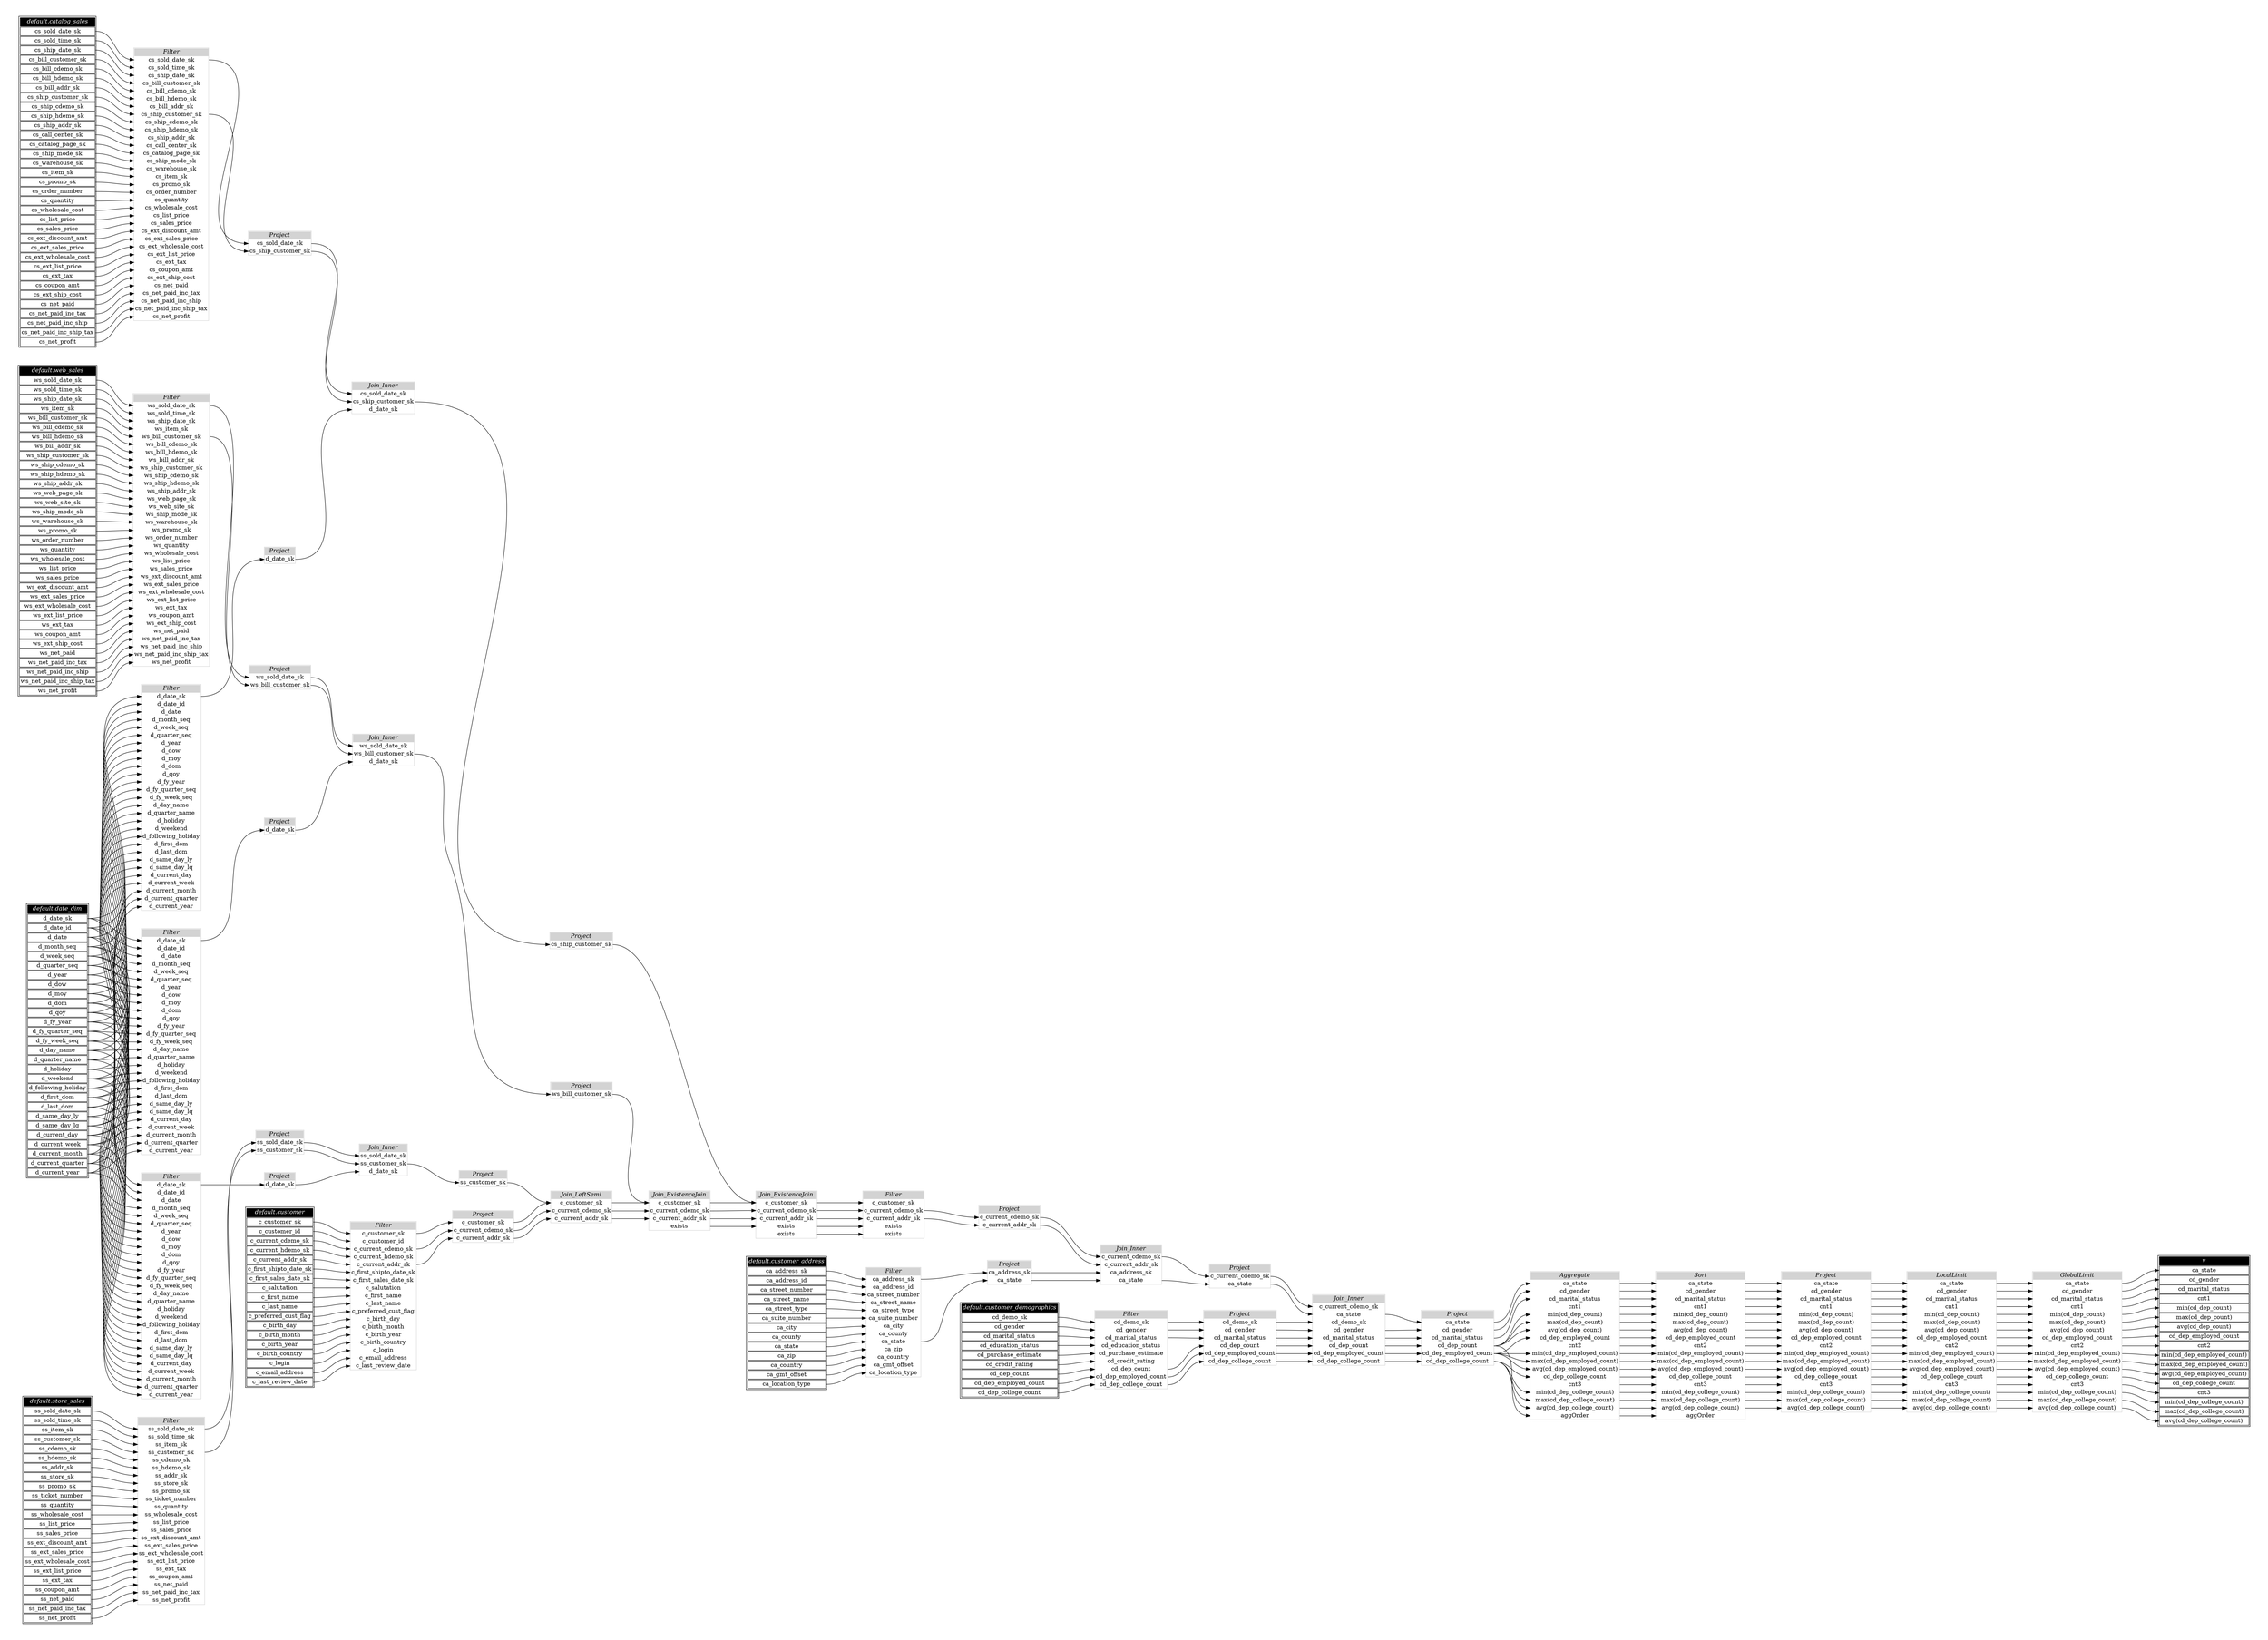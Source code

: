// Automatically generated by TPCDSFlowTestSuite


digraph {
  graph [pad="0.5" nodesep="0.5" ranksep="1" fontname="Helvetica" rankdir=LR];
  node [shape=plaintext]

  
"Aggregate_87cc700" [label=<
<table color="lightgray" border="1" cellborder="0" cellspacing="0">
  <tr><td bgcolor="lightgray" port="nodeName"><i>Aggregate</i></td></tr>
  <tr><td port="0">ca_state</td></tr>
<tr><td port="1">cd_gender</td></tr>
<tr><td port="2">cd_marital_status</td></tr>
<tr><td port="3">cnt1</td></tr>
<tr><td port="4">min(cd_dep_count)</td></tr>
<tr><td port="5">max(cd_dep_count)</td></tr>
<tr><td port="6">avg(cd_dep_count)</td></tr>
<tr><td port="7">cd_dep_employed_count</td></tr>
<tr><td port="8">cnt2</td></tr>
<tr><td port="9">min(cd_dep_employed_count)</td></tr>
<tr><td port="10">max(cd_dep_employed_count)</td></tr>
<tr><td port="11">avg(cd_dep_employed_count)</td></tr>
<tr><td port="12">cd_dep_college_count</td></tr>
<tr><td port="13">cnt3</td></tr>
<tr><td port="14">min(cd_dep_college_count)</td></tr>
<tr><td port="15">max(cd_dep_college_count)</td></tr>
<tr><td port="16">avg(cd_dep_college_count)</td></tr>
<tr><td port="17">aggOrder</td></tr>
</table>>];
     

"Filter_033b58b" [label=<
<table color="lightgray" border="1" cellborder="0" cellspacing="0">
  <tr><td bgcolor="lightgray" port="nodeName"><i>Filter</i></td></tr>
  <tr><td port="0">d_date_sk</td></tr>
<tr><td port="1">d_date_id</td></tr>
<tr><td port="2">d_date</td></tr>
<tr><td port="3">d_month_seq</td></tr>
<tr><td port="4">d_week_seq</td></tr>
<tr><td port="5">d_quarter_seq</td></tr>
<tr><td port="6">d_year</td></tr>
<tr><td port="7">d_dow</td></tr>
<tr><td port="8">d_moy</td></tr>
<tr><td port="9">d_dom</td></tr>
<tr><td port="10">d_qoy</td></tr>
<tr><td port="11">d_fy_year</td></tr>
<tr><td port="12">d_fy_quarter_seq</td></tr>
<tr><td port="13">d_fy_week_seq</td></tr>
<tr><td port="14">d_day_name</td></tr>
<tr><td port="15">d_quarter_name</td></tr>
<tr><td port="16">d_holiday</td></tr>
<tr><td port="17">d_weekend</td></tr>
<tr><td port="18">d_following_holiday</td></tr>
<tr><td port="19">d_first_dom</td></tr>
<tr><td port="20">d_last_dom</td></tr>
<tr><td port="21">d_same_day_ly</td></tr>
<tr><td port="22">d_same_day_lq</td></tr>
<tr><td port="23">d_current_day</td></tr>
<tr><td port="24">d_current_week</td></tr>
<tr><td port="25">d_current_month</td></tr>
<tr><td port="26">d_current_quarter</td></tr>
<tr><td port="27">d_current_year</td></tr>
</table>>];
     

"Filter_13be504" [label=<
<table color="lightgray" border="1" cellborder="0" cellspacing="0">
  <tr><td bgcolor="lightgray" port="nodeName"><i>Filter</i></td></tr>
  <tr><td port="0">d_date_sk</td></tr>
<tr><td port="1">d_date_id</td></tr>
<tr><td port="2">d_date</td></tr>
<tr><td port="3">d_month_seq</td></tr>
<tr><td port="4">d_week_seq</td></tr>
<tr><td port="5">d_quarter_seq</td></tr>
<tr><td port="6">d_year</td></tr>
<tr><td port="7">d_dow</td></tr>
<tr><td port="8">d_moy</td></tr>
<tr><td port="9">d_dom</td></tr>
<tr><td port="10">d_qoy</td></tr>
<tr><td port="11">d_fy_year</td></tr>
<tr><td port="12">d_fy_quarter_seq</td></tr>
<tr><td port="13">d_fy_week_seq</td></tr>
<tr><td port="14">d_day_name</td></tr>
<tr><td port="15">d_quarter_name</td></tr>
<tr><td port="16">d_holiday</td></tr>
<tr><td port="17">d_weekend</td></tr>
<tr><td port="18">d_following_holiday</td></tr>
<tr><td port="19">d_first_dom</td></tr>
<tr><td port="20">d_last_dom</td></tr>
<tr><td port="21">d_same_day_ly</td></tr>
<tr><td port="22">d_same_day_lq</td></tr>
<tr><td port="23">d_current_day</td></tr>
<tr><td port="24">d_current_week</td></tr>
<tr><td port="25">d_current_month</td></tr>
<tr><td port="26">d_current_quarter</td></tr>
<tr><td port="27">d_current_year</td></tr>
</table>>];
     

"Filter_2796667" [label=<
<table color="lightgray" border="1" cellborder="0" cellspacing="0">
  <tr><td bgcolor="lightgray" port="nodeName"><i>Filter</i></td></tr>
  <tr><td port="0">cs_sold_date_sk</td></tr>
<tr><td port="1">cs_sold_time_sk</td></tr>
<tr><td port="2">cs_ship_date_sk</td></tr>
<tr><td port="3">cs_bill_customer_sk</td></tr>
<tr><td port="4">cs_bill_cdemo_sk</td></tr>
<tr><td port="5">cs_bill_hdemo_sk</td></tr>
<tr><td port="6">cs_bill_addr_sk</td></tr>
<tr><td port="7">cs_ship_customer_sk</td></tr>
<tr><td port="8">cs_ship_cdemo_sk</td></tr>
<tr><td port="9">cs_ship_hdemo_sk</td></tr>
<tr><td port="10">cs_ship_addr_sk</td></tr>
<tr><td port="11">cs_call_center_sk</td></tr>
<tr><td port="12">cs_catalog_page_sk</td></tr>
<tr><td port="13">cs_ship_mode_sk</td></tr>
<tr><td port="14">cs_warehouse_sk</td></tr>
<tr><td port="15">cs_item_sk</td></tr>
<tr><td port="16">cs_promo_sk</td></tr>
<tr><td port="17">cs_order_number</td></tr>
<tr><td port="18">cs_quantity</td></tr>
<tr><td port="19">cs_wholesale_cost</td></tr>
<tr><td port="20">cs_list_price</td></tr>
<tr><td port="21">cs_sales_price</td></tr>
<tr><td port="22">cs_ext_discount_amt</td></tr>
<tr><td port="23">cs_ext_sales_price</td></tr>
<tr><td port="24">cs_ext_wholesale_cost</td></tr>
<tr><td port="25">cs_ext_list_price</td></tr>
<tr><td port="26">cs_ext_tax</td></tr>
<tr><td port="27">cs_coupon_amt</td></tr>
<tr><td port="28">cs_ext_ship_cost</td></tr>
<tr><td port="29">cs_net_paid</td></tr>
<tr><td port="30">cs_net_paid_inc_tax</td></tr>
<tr><td port="31">cs_net_paid_inc_ship</td></tr>
<tr><td port="32">cs_net_paid_inc_ship_tax</td></tr>
<tr><td port="33">cs_net_profit</td></tr>
</table>>];
     

"Filter_5750696" [label=<
<table color="lightgray" border="1" cellborder="0" cellspacing="0">
  <tr><td bgcolor="lightgray" port="nodeName"><i>Filter</i></td></tr>
  <tr><td port="0">ca_address_sk</td></tr>
<tr><td port="1">ca_address_id</td></tr>
<tr><td port="2">ca_street_number</td></tr>
<tr><td port="3">ca_street_name</td></tr>
<tr><td port="4">ca_street_type</td></tr>
<tr><td port="5">ca_suite_number</td></tr>
<tr><td port="6">ca_city</td></tr>
<tr><td port="7">ca_county</td></tr>
<tr><td port="8">ca_state</td></tr>
<tr><td port="9">ca_zip</td></tr>
<tr><td port="10">ca_country</td></tr>
<tr><td port="11">ca_gmt_offset</td></tr>
<tr><td port="12">ca_location_type</td></tr>
</table>>];
     

"Filter_7e6661a" [label=<
<table color="lightgray" border="1" cellborder="0" cellspacing="0">
  <tr><td bgcolor="lightgray" port="nodeName"><i>Filter</i></td></tr>
  <tr><td port="0">ws_sold_date_sk</td></tr>
<tr><td port="1">ws_sold_time_sk</td></tr>
<tr><td port="2">ws_ship_date_sk</td></tr>
<tr><td port="3">ws_item_sk</td></tr>
<tr><td port="4">ws_bill_customer_sk</td></tr>
<tr><td port="5">ws_bill_cdemo_sk</td></tr>
<tr><td port="6">ws_bill_hdemo_sk</td></tr>
<tr><td port="7">ws_bill_addr_sk</td></tr>
<tr><td port="8">ws_ship_customer_sk</td></tr>
<tr><td port="9">ws_ship_cdemo_sk</td></tr>
<tr><td port="10">ws_ship_hdemo_sk</td></tr>
<tr><td port="11">ws_ship_addr_sk</td></tr>
<tr><td port="12">ws_web_page_sk</td></tr>
<tr><td port="13">ws_web_site_sk</td></tr>
<tr><td port="14">ws_ship_mode_sk</td></tr>
<tr><td port="15">ws_warehouse_sk</td></tr>
<tr><td port="16">ws_promo_sk</td></tr>
<tr><td port="17">ws_order_number</td></tr>
<tr><td port="18">ws_quantity</td></tr>
<tr><td port="19">ws_wholesale_cost</td></tr>
<tr><td port="20">ws_list_price</td></tr>
<tr><td port="21">ws_sales_price</td></tr>
<tr><td port="22">ws_ext_discount_amt</td></tr>
<tr><td port="23">ws_ext_sales_price</td></tr>
<tr><td port="24">ws_ext_wholesale_cost</td></tr>
<tr><td port="25">ws_ext_list_price</td></tr>
<tr><td port="26">ws_ext_tax</td></tr>
<tr><td port="27">ws_coupon_amt</td></tr>
<tr><td port="28">ws_ext_ship_cost</td></tr>
<tr><td port="29">ws_net_paid</td></tr>
<tr><td port="30">ws_net_paid_inc_tax</td></tr>
<tr><td port="31">ws_net_paid_inc_ship</td></tr>
<tr><td port="32">ws_net_paid_inc_ship_tax</td></tr>
<tr><td port="33">ws_net_profit</td></tr>
</table>>];
     

"Filter_a223a92" [label=<
<table color="lightgray" border="1" cellborder="0" cellspacing="0">
  <tr><td bgcolor="lightgray" port="nodeName"><i>Filter</i></td></tr>
  <tr><td port="0">c_customer_sk</td></tr>
<tr><td port="1">c_customer_id</td></tr>
<tr><td port="2">c_current_cdemo_sk</td></tr>
<tr><td port="3">c_current_hdemo_sk</td></tr>
<tr><td port="4">c_current_addr_sk</td></tr>
<tr><td port="5">c_first_shipto_date_sk</td></tr>
<tr><td port="6">c_first_sales_date_sk</td></tr>
<tr><td port="7">c_salutation</td></tr>
<tr><td port="8">c_first_name</td></tr>
<tr><td port="9">c_last_name</td></tr>
<tr><td port="10">c_preferred_cust_flag</td></tr>
<tr><td port="11">c_birth_day</td></tr>
<tr><td port="12">c_birth_month</td></tr>
<tr><td port="13">c_birth_year</td></tr>
<tr><td port="14">c_birth_country</td></tr>
<tr><td port="15">c_login</td></tr>
<tr><td port="16">c_email_address</td></tr>
<tr><td port="17">c_last_review_date</td></tr>
</table>>];
     

"Filter_ab69afc" [label=<
<table color="lightgray" border="1" cellborder="0" cellspacing="0">
  <tr><td bgcolor="lightgray" port="nodeName"><i>Filter</i></td></tr>
  <tr><td port="0">ss_sold_date_sk</td></tr>
<tr><td port="1">ss_sold_time_sk</td></tr>
<tr><td port="2">ss_item_sk</td></tr>
<tr><td port="3">ss_customer_sk</td></tr>
<tr><td port="4">ss_cdemo_sk</td></tr>
<tr><td port="5">ss_hdemo_sk</td></tr>
<tr><td port="6">ss_addr_sk</td></tr>
<tr><td port="7">ss_store_sk</td></tr>
<tr><td port="8">ss_promo_sk</td></tr>
<tr><td port="9">ss_ticket_number</td></tr>
<tr><td port="10">ss_quantity</td></tr>
<tr><td port="11">ss_wholesale_cost</td></tr>
<tr><td port="12">ss_list_price</td></tr>
<tr><td port="13">ss_sales_price</td></tr>
<tr><td port="14">ss_ext_discount_amt</td></tr>
<tr><td port="15">ss_ext_sales_price</td></tr>
<tr><td port="16">ss_ext_wholesale_cost</td></tr>
<tr><td port="17">ss_ext_list_price</td></tr>
<tr><td port="18">ss_ext_tax</td></tr>
<tr><td port="19">ss_coupon_amt</td></tr>
<tr><td port="20">ss_net_paid</td></tr>
<tr><td port="21">ss_net_paid_inc_tax</td></tr>
<tr><td port="22">ss_net_profit</td></tr>
</table>>];
     

"Filter_b14a72a" [label=<
<table color="lightgray" border="1" cellborder="0" cellspacing="0">
  <tr><td bgcolor="lightgray" port="nodeName"><i>Filter</i></td></tr>
  <tr><td port="0">cd_demo_sk</td></tr>
<tr><td port="1">cd_gender</td></tr>
<tr><td port="2">cd_marital_status</td></tr>
<tr><td port="3">cd_education_status</td></tr>
<tr><td port="4">cd_purchase_estimate</td></tr>
<tr><td port="5">cd_credit_rating</td></tr>
<tr><td port="6">cd_dep_count</td></tr>
<tr><td port="7">cd_dep_employed_count</td></tr>
<tr><td port="8">cd_dep_college_count</td></tr>
</table>>];
     

"Filter_d076cd1" [label=<
<table color="lightgray" border="1" cellborder="0" cellspacing="0">
  <tr><td bgcolor="lightgray" port="nodeName"><i>Filter</i></td></tr>
  <tr><td port="0">d_date_sk</td></tr>
<tr><td port="1">d_date_id</td></tr>
<tr><td port="2">d_date</td></tr>
<tr><td port="3">d_month_seq</td></tr>
<tr><td port="4">d_week_seq</td></tr>
<tr><td port="5">d_quarter_seq</td></tr>
<tr><td port="6">d_year</td></tr>
<tr><td port="7">d_dow</td></tr>
<tr><td port="8">d_moy</td></tr>
<tr><td port="9">d_dom</td></tr>
<tr><td port="10">d_qoy</td></tr>
<tr><td port="11">d_fy_year</td></tr>
<tr><td port="12">d_fy_quarter_seq</td></tr>
<tr><td port="13">d_fy_week_seq</td></tr>
<tr><td port="14">d_day_name</td></tr>
<tr><td port="15">d_quarter_name</td></tr>
<tr><td port="16">d_holiday</td></tr>
<tr><td port="17">d_weekend</td></tr>
<tr><td port="18">d_following_holiday</td></tr>
<tr><td port="19">d_first_dom</td></tr>
<tr><td port="20">d_last_dom</td></tr>
<tr><td port="21">d_same_day_ly</td></tr>
<tr><td port="22">d_same_day_lq</td></tr>
<tr><td port="23">d_current_day</td></tr>
<tr><td port="24">d_current_week</td></tr>
<tr><td port="25">d_current_month</td></tr>
<tr><td port="26">d_current_quarter</td></tr>
<tr><td port="27">d_current_year</td></tr>
</table>>];
     

"Filter_e321f13" [label=<
<table color="lightgray" border="1" cellborder="0" cellspacing="0">
  <tr><td bgcolor="lightgray" port="nodeName"><i>Filter</i></td></tr>
  <tr><td port="0">c_customer_sk</td></tr>
<tr><td port="1">c_current_cdemo_sk</td></tr>
<tr><td port="2">c_current_addr_sk</td></tr>
<tr><td port="3">exists</td></tr>
<tr><td port="4">exists</td></tr>
</table>>];
     

"GlobalLimit_9472e52" [label=<
<table color="lightgray" border="1" cellborder="0" cellspacing="0">
  <tr><td bgcolor="lightgray" port="nodeName"><i>GlobalLimit</i></td></tr>
  <tr><td port="0">ca_state</td></tr>
<tr><td port="1">cd_gender</td></tr>
<tr><td port="2">cd_marital_status</td></tr>
<tr><td port="3">cnt1</td></tr>
<tr><td port="4">min(cd_dep_count)</td></tr>
<tr><td port="5">max(cd_dep_count)</td></tr>
<tr><td port="6">avg(cd_dep_count)</td></tr>
<tr><td port="7">cd_dep_employed_count</td></tr>
<tr><td port="8">cnt2</td></tr>
<tr><td port="9">min(cd_dep_employed_count)</td></tr>
<tr><td port="10">max(cd_dep_employed_count)</td></tr>
<tr><td port="11">avg(cd_dep_employed_count)</td></tr>
<tr><td port="12">cd_dep_college_count</td></tr>
<tr><td port="13">cnt3</td></tr>
<tr><td port="14">min(cd_dep_college_count)</td></tr>
<tr><td port="15">max(cd_dep_college_count)</td></tr>
<tr><td port="16">avg(cd_dep_college_count)</td></tr>
</table>>];
     

"Join_ExistenceJoin_7e61c26" [label=<
<table color="lightgray" border="1" cellborder="0" cellspacing="0">
  <tr><td bgcolor="lightgray" port="nodeName"><i>Join_ExistenceJoin</i></td></tr>
  <tr><td port="0">c_customer_sk</td></tr>
<tr><td port="1">c_current_cdemo_sk</td></tr>
<tr><td port="2">c_current_addr_sk</td></tr>
<tr><td port="3">exists</td></tr>
<tr><td port="4">exists</td></tr>
</table>>];
     

"Join_ExistenceJoin_7fbe437" [label=<
<table color="lightgray" border="1" cellborder="0" cellspacing="0">
  <tr><td bgcolor="lightgray" port="nodeName"><i>Join_ExistenceJoin</i></td></tr>
  <tr><td port="0">c_customer_sk</td></tr>
<tr><td port="1">c_current_cdemo_sk</td></tr>
<tr><td port="2">c_current_addr_sk</td></tr>
<tr><td port="3">exists</td></tr>
</table>>];
     

"Join_Inner_195321f" [label=<
<table color="lightgray" border="1" cellborder="0" cellspacing="0">
  <tr><td bgcolor="lightgray" port="nodeName"><i>Join_Inner</i></td></tr>
  <tr><td port="0">ss_sold_date_sk</td></tr>
<tr><td port="1">ss_customer_sk</td></tr>
<tr><td port="2">d_date_sk</td></tr>
</table>>];
     

"Join_Inner_1bf3f2d" [label=<
<table color="lightgray" border="1" cellborder="0" cellspacing="0">
  <tr><td bgcolor="lightgray" port="nodeName"><i>Join_Inner</i></td></tr>
  <tr><td port="0">c_current_cdemo_sk</td></tr>
<tr><td port="1">ca_state</td></tr>
<tr><td port="2">cd_demo_sk</td></tr>
<tr><td port="3">cd_gender</td></tr>
<tr><td port="4">cd_marital_status</td></tr>
<tr><td port="5">cd_dep_count</td></tr>
<tr><td port="6">cd_dep_employed_count</td></tr>
<tr><td port="7">cd_dep_college_count</td></tr>
</table>>];
     

"Join_Inner_8730ee3" [label=<
<table color="lightgray" border="1" cellborder="0" cellspacing="0">
  <tr><td bgcolor="lightgray" port="nodeName"><i>Join_Inner</i></td></tr>
  <tr><td port="0">c_current_cdemo_sk</td></tr>
<tr><td port="1">c_current_addr_sk</td></tr>
<tr><td port="2">ca_address_sk</td></tr>
<tr><td port="3">ca_state</td></tr>
</table>>];
     

"Join_Inner_c3d7071" [label=<
<table color="lightgray" border="1" cellborder="0" cellspacing="0">
  <tr><td bgcolor="lightgray" port="nodeName"><i>Join_Inner</i></td></tr>
  <tr><td port="0">ws_sold_date_sk</td></tr>
<tr><td port="1">ws_bill_customer_sk</td></tr>
<tr><td port="2">d_date_sk</td></tr>
</table>>];
     

"Join_Inner_e471bc4" [label=<
<table color="lightgray" border="1" cellborder="0" cellspacing="0">
  <tr><td bgcolor="lightgray" port="nodeName"><i>Join_Inner</i></td></tr>
  <tr><td port="0">cs_sold_date_sk</td></tr>
<tr><td port="1">cs_ship_customer_sk</td></tr>
<tr><td port="2">d_date_sk</td></tr>
</table>>];
     

"Join_LeftSemi_82fe48d" [label=<
<table color="lightgray" border="1" cellborder="0" cellspacing="0">
  <tr><td bgcolor="lightgray" port="nodeName"><i>Join_LeftSemi</i></td></tr>
  <tr><td port="0">c_customer_sk</td></tr>
<tr><td port="1">c_current_cdemo_sk</td></tr>
<tr><td port="2">c_current_addr_sk</td></tr>
</table>>];
     

"LocalLimit_6827a8b" [label=<
<table color="lightgray" border="1" cellborder="0" cellspacing="0">
  <tr><td bgcolor="lightgray" port="nodeName"><i>LocalLimit</i></td></tr>
  <tr><td port="0">ca_state</td></tr>
<tr><td port="1">cd_gender</td></tr>
<tr><td port="2">cd_marital_status</td></tr>
<tr><td port="3">cnt1</td></tr>
<tr><td port="4">min(cd_dep_count)</td></tr>
<tr><td port="5">max(cd_dep_count)</td></tr>
<tr><td port="6">avg(cd_dep_count)</td></tr>
<tr><td port="7">cd_dep_employed_count</td></tr>
<tr><td port="8">cnt2</td></tr>
<tr><td port="9">min(cd_dep_employed_count)</td></tr>
<tr><td port="10">max(cd_dep_employed_count)</td></tr>
<tr><td port="11">avg(cd_dep_employed_count)</td></tr>
<tr><td port="12">cd_dep_college_count</td></tr>
<tr><td port="13">cnt3</td></tr>
<tr><td port="14">min(cd_dep_college_count)</td></tr>
<tr><td port="15">max(cd_dep_college_count)</td></tr>
<tr><td port="16">avg(cd_dep_college_count)</td></tr>
</table>>];
     

"Project_1e994f9" [label=<
<table color="lightgray" border="1" cellborder="0" cellspacing="0">
  <tr><td bgcolor="lightgray" port="nodeName"><i>Project</i></td></tr>
  <tr><td port="0">cd_demo_sk</td></tr>
<tr><td port="1">cd_gender</td></tr>
<tr><td port="2">cd_marital_status</td></tr>
<tr><td port="3">cd_dep_count</td></tr>
<tr><td port="4">cd_dep_employed_count</td></tr>
<tr><td port="5">cd_dep_college_count</td></tr>
</table>>];
     

"Project_41639be" [label=<
<table color="lightgray" border="1" cellborder="0" cellspacing="0">
  <tr><td bgcolor="lightgray" port="nodeName"><i>Project</i></td></tr>
  <tr><td port="0">cs_sold_date_sk</td></tr>
<tr><td port="1">cs_ship_customer_sk</td></tr>
</table>>];
     

"Project_562dd2f" [label=<
<table color="lightgray" border="1" cellborder="0" cellspacing="0">
  <tr><td bgcolor="lightgray" port="nodeName"><i>Project</i></td></tr>
  <tr><td port="0">ws_sold_date_sk</td></tr>
<tr><td port="1">ws_bill_customer_sk</td></tr>
</table>>];
     

"Project_75ce74c" [label=<
<table color="lightgray" border="1" cellborder="0" cellspacing="0">
  <tr><td bgcolor="lightgray" port="nodeName"><i>Project</i></td></tr>
  <tr><td port="0">c_current_cdemo_sk</td></tr>
<tr><td port="1">c_current_addr_sk</td></tr>
</table>>];
     

"Project_8dc4500" [label=<
<table color="lightgray" border="1" cellborder="0" cellspacing="0">
  <tr><td bgcolor="lightgray" port="nodeName"><i>Project</i></td></tr>
  <tr><td port="0">cs_ship_customer_sk</td></tr>
</table>>];
     

"Project_93f88dd" [label=<
<table color="lightgray" border="1" cellborder="0" cellspacing="0">
  <tr><td bgcolor="lightgray" port="nodeName"><i>Project</i></td></tr>
  <tr><td port="0">ss_sold_date_sk</td></tr>
<tr><td port="1">ss_customer_sk</td></tr>
</table>>];
     

"Project_a4be3af" [label=<
<table color="lightgray" border="1" cellborder="0" cellspacing="0">
  <tr><td bgcolor="lightgray" port="nodeName"><i>Project</i></td></tr>
  <tr><td port="0">ca_state</td></tr>
<tr><td port="1">cd_gender</td></tr>
<tr><td port="2">cd_marital_status</td></tr>
<tr><td port="3">cnt1</td></tr>
<tr><td port="4">min(cd_dep_count)</td></tr>
<tr><td port="5">max(cd_dep_count)</td></tr>
<tr><td port="6">avg(cd_dep_count)</td></tr>
<tr><td port="7">cd_dep_employed_count</td></tr>
<tr><td port="8">cnt2</td></tr>
<tr><td port="9">min(cd_dep_employed_count)</td></tr>
<tr><td port="10">max(cd_dep_employed_count)</td></tr>
<tr><td port="11">avg(cd_dep_employed_count)</td></tr>
<tr><td port="12">cd_dep_college_count</td></tr>
<tr><td port="13">cnt3</td></tr>
<tr><td port="14">min(cd_dep_college_count)</td></tr>
<tr><td port="15">max(cd_dep_college_count)</td></tr>
<tr><td port="16">avg(cd_dep_college_count)</td></tr>
</table>>];
     

"Project_b2c30a7" [label=<
<table color="lightgray" border="1" cellborder="0" cellspacing="0">
  <tr><td bgcolor="lightgray" port="nodeName"><i>Project</i></td></tr>
  <tr><td port="0">d_date_sk</td></tr>
</table>>];
     

"Project_bc947bc" [label=<
<table color="lightgray" border="1" cellborder="0" cellspacing="0">
  <tr><td bgcolor="lightgray" port="nodeName"><i>Project</i></td></tr>
  <tr><td port="0">c_current_cdemo_sk</td></tr>
<tr><td port="1">ca_state</td></tr>
</table>>];
     

"Project_bee6605" [label=<
<table color="lightgray" border="1" cellborder="0" cellspacing="0">
  <tr><td bgcolor="lightgray" port="nodeName"><i>Project</i></td></tr>
  <tr><td port="0">ca_state</td></tr>
<tr><td port="1">cd_gender</td></tr>
<tr><td port="2">cd_marital_status</td></tr>
<tr><td port="3">cd_dep_count</td></tr>
<tr><td port="4">cd_dep_employed_count</td></tr>
<tr><td port="5">cd_dep_college_count</td></tr>
</table>>];
     

"Project_ca833b9" [label=<
<table color="lightgray" border="1" cellborder="0" cellspacing="0">
  <tr><td bgcolor="lightgray" port="nodeName"><i>Project</i></td></tr>
  <tr><td port="0">ca_address_sk</td></tr>
<tr><td port="1">ca_state</td></tr>
</table>>];
     

"Project_d518e71" [label=<
<table color="lightgray" border="1" cellborder="0" cellspacing="0">
  <tr><td bgcolor="lightgray" port="nodeName"><i>Project</i></td></tr>
  <tr><td port="0">ws_bill_customer_sk</td></tr>
</table>>];
     

"Project_d7528ee" [label=<
<table color="lightgray" border="1" cellborder="0" cellspacing="0">
  <tr><td bgcolor="lightgray" port="nodeName"><i>Project</i></td></tr>
  <tr><td port="0">ss_customer_sk</td></tr>
</table>>];
     

"Project_dcca55a" [label=<
<table color="lightgray" border="1" cellborder="0" cellspacing="0">
  <tr><td bgcolor="lightgray" port="nodeName"><i>Project</i></td></tr>
  <tr><td port="0">d_date_sk</td></tr>
</table>>];
     

"Project_f0e2b92" [label=<
<table color="lightgray" border="1" cellborder="0" cellspacing="0">
  <tr><td bgcolor="lightgray" port="nodeName"><i>Project</i></td></tr>
  <tr><td port="0">c_customer_sk</td></tr>
<tr><td port="1">c_current_cdemo_sk</td></tr>
<tr><td port="2">c_current_addr_sk</td></tr>
</table>>];
     

"Project_f183a0e" [label=<
<table color="lightgray" border="1" cellborder="0" cellspacing="0">
  <tr><td bgcolor="lightgray" port="nodeName"><i>Project</i></td></tr>
  <tr><td port="0">d_date_sk</td></tr>
</table>>];
     

"Sort_32fad50" [label=<
<table color="lightgray" border="1" cellborder="0" cellspacing="0">
  <tr><td bgcolor="lightgray" port="nodeName"><i>Sort</i></td></tr>
  <tr><td port="0">ca_state</td></tr>
<tr><td port="1">cd_gender</td></tr>
<tr><td port="2">cd_marital_status</td></tr>
<tr><td port="3">cnt1</td></tr>
<tr><td port="4">min(cd_dep_count)</td></tr>
<tr><td port="5">max(cd_dep_count)</td></tr>
<tr><td port="6">avg(cd_dep_count)</td></tr>
<tr><td port="7">cd_dep_employed_count</td></tr>
<tr><td port="8">cnt2</td></tr>
<tr><td port="9">min(cd_dep_employed_count)</td></tr>
<tr><td port="10">max(cd_dep_employed_count)</td></tr>
<tr><td port="11">avg(cd_dep_employed_count)</td></tr>
<tr><td port="12">cd_dep_college_count</td></tr>
<tr><td port="13">cnt3</td></tr>
<tr><td port="14">min(cd_dep_college_count)</td></tr>
<tr><td port="15">max(cd_dep_college_count)</td></tr>
<tr><td port="16">avg(cd_dep_college_count)</td></tr>
<tr><td port="17">aggOrder</td></tr>
</table>>];
     

"default.catalog_sales" [color="black" label=<
<table>
  <tr><td bgcolor="black" port="nodeName"><i><font color="white">default.catalog_sales</font></i></td></tr>
  <tr><td port="0">cs_sold_date_sk</td></tr>
<tr><td port="1">cs_sold_time_sk</td></tr>
<tr><td port="2">cs_ship_date_sk</td></tr>
<tr><td port="3">cs_bill_customer_sk</td></tr>
<tr><td port="4">cs_bill_cdemo_sk</td></tr>
<tr><td port="5">cs_bill_hdemo_sk</td></tr>
<tr><td port="6">cs_bill_addr_sk</td></tr>
<tr><td port="7">cs_ship_customer_sk</td></tr>
<tr><td port="8">cs_ship_cdemo_sk</td></tr>
<tr><td port="9">cs_ship_hdemo_sk</td></tr>
<tr><td port="10">cs_ship_addr_sk</td></tr>
<tr><td port="11">cs_call_center_sk</td></tr>
<tr><td port="12">cs_catalog_page_sk</td></tr>
<tr><td port="13">cs_ship_mode_sk</td></tr>
<tr><td port="14">cs_warehouse_sk</td></tr>
<tr><td port="15">cs_item_sk</td></tr>
<tr><td port="16">cs_promo_sk</td></tr>
<tr><td port="17">cs_order_number</td></tr>
<tr><td port="18">cs_quantity</td></tr>
<tr><td port="19">cs_wholesale_cost</td></tr>
<tr><td port="20">cs_list_price</td></tr>
<tr><td port="21">cs_sales_price</td></tr>
<tr><td port="22">cs_ext_discount_amt</td></tr>
<tr><td port="23">cs_ext_sales_price</td></tr>
<tr><td port="24">cs_ext_wholesale_cost</td></tr>
<tr><td port="25">cs_ext_list_price</td></tr>
<tr><td port="26">cs_ext_tax</td></tr>
<tr><td port="27">cs_coupon_amt</td></tr>
<tr><td port="28">cs_ext_ship_cost</td></tr>
<tr><td port="29">cs_net_paid</td></tr>
<tr><td port="30">cs_net_paid_inc_tax</td></tr>
<tr><td port="31">cs_net_paid_inc_ship</td></tr>
<tr><td port="32">cs_net_paid_inc_ship_tax</td></tr>
<tr><td port="33">cs_net_profit</td></tr>
</table>>];
     

"default.customer" [color="black" label=<
<table>
  <tr><td bgcolor="black" port="nodeName"><i><font color="white">default.customer</font></i></td></tr>
  <tr><td port="0">c_customer_sk</td></tr>
<tr><td port="1">c_customer_id</td></tr>
<tr><td port="2">c_current_cdemo_sk</td></tr>
<tr><td port="3">c_current_hdemo_sk</td></tr>
<tr><td port="4">c_current_addr_sk</td></tr>
<tr><td port="5">c_first_shipto_date_sk</td></tr>
<tr><td port="6">c_first_sales_date_sk</td></tr>
<tr><td port="7">c_salutation</td></tr>
<tr><td port="8">c_first_name</td></tr>
<tr><td port="9">c_last_name</td></tr>
<tr><td port="10">c_preferred_cust_flag</td></tr>
<tr><td port="11">c_birth_day</td></tr>
<tr><td port="12">c_birth_month</td></tr>
<tr><td port="13">c_birth_year</td></tr>
<tr><td port="14">c_birth_country</td></tr>
<tr><td port="15">c_login</td></tr>
<tr><td port="16">c_email_address</td></tr>
<tr><td port="17">c_last_review_date</td></tr>
</table>>];
     

"default.customer_address" [color="black" label=<
<table>
  <tr><td bgcolor="black" port="nodeName"><i><font color="white">default.customer_address</font></i></td></tr>
  <tr><td port="0">ca_address_sk</td></tr>
<tr><td port="1">ca_address_id</td></tr>
<tr><td port="2">ca_street_number</td></tr>
<tr><td port="3">ca_street_name</td></tr>
<tr><td port="4">ca_street_type</td></tr>
<tr><td port="5">ca_suite_number</td></tr>
<tr><td port="6">ca_city</td></tr>
<tr><td port="7">ca_county</td></tr>
<tr><td port="8">ca_state</td></tr>
<tr><td port="9">ca_zip</td></tr>
<tr><td port="10">ca_country</td></tr>
<tr><td port="11">ca_gmt_offset</td></tr>
<tr><td port="12">ca_location_type</td></tr>
</table>>];
     

"default.customer_demographics" [color="black" label=<
<table>
  <tr><td bgcolor="black" port="nodeName"><i><font color="white">default.customer_demographics</font></i></td></tr>
  <tr><td port="0">cd_demo_sk</td></tr>
<tr><td port="1">cd_gender</td></tr>
<tr><td port="2">cd_marital_status</td></tr>
<tr><td port="3">cd_education_status</td></tr>
<tr><td port="4">cd_purchase_estimate</td></tr>
<tr><td port="5">cd_credit_rating</td></tr>
<tr><td port="6">cd_dep_count</td></tr>
<tr><td port="7">cd_dep_employed_count</td></tr>
<tr><td port="8">cd_dep_college_count</td></tr>
</table>>];
     

"default.date_dim" [color="black" label=<
<table>
  <tr><td bgcolor="black" port="nodeName"><i><font color="white">default.date_dim</font></i></td></tr>
  <tr><td port="0">d_date_sk</td></tr>
<tr><td port="1">d_date_id</td></tr>
<tr><td port="2">d_date</td></tr>
<tr><td port="3">d_month_seq</td></tr>
<tr><td port="4">d_week_seq</td></tr>
<tr><td port="5">d_quarter_seq</td></tr>
<tr><td port="6">d_year</td></tr>
<tr><td port="7">d_dow</td></tr>
<tr><td port="8">d_moy</td></tr>
<tr><td port="9">d_dom</td></tr>
<tr><td port="10">d_qoy</td></tr>
<tr><td port="11">d_fy_year</td></tr>
<tr><td port="12">d_fy_quarter_seq</td></tr>
<tr><td port="13">d_fy_week_seq</td></tr>
<tr><td port="14">d_day_name</td></tr>
<tr><td port="15">d_quarter_name</td></tr>
<tr><td port="16">d_holiday</td></tr>
<tr><td port="17">d_weekend</td></tr>
<tr><td port="18">d_following_holiday</td></tr>
<tr><td port="19">d_first_dom</td></tr>
<tr><td port="20">d_last_dom</td></tr>
<tr><td port="21">d_same_day_ly</td></tr>
<tr><td port="22">d_same_day_lq</td></tr>
<tr><td port="23">d_current_day</td></tr>
<tr><td port="24">d_current_week</td></tr>
<tr><td port="25">d_current_month</td></tr>
<tr><td port="26">d_current_quarter</td></tr>
<tr><td port="27">d_current_year</td></tr>
</table>>];
     

"default.store_sales" [color="black" label=<
<table>
  <tr><td bgcolor="black" port="nodeName"><i><font color="white">default.store_sales</font></i></td></tr>
  <tr><td port="0">ss_sold_date_sk</td></tr>
<tr><td port="1">ss_sold_time_sk</td></tr>
<tr><td port="2">ss_item_sk</td></tr>
<tr><td port="3">ss_customer_sk</td></tr>
<tr><td port="4">ss_cdemo_sk</td></tr>
<tr><td port="5">ss_hdemo_sk</td></tr>
<tr><td port="6">ss_addr_sk</td></tr>
<tr><td port="7">ss_store_sk</td></tr>
<tr><td port="8">ss_promo_sk</td></tr>
<tr><td port="9">ss_ticket_number</td></tr>
<tr><td port="10">ss_quantity</td></tr>
<tr><td port="11">ss_wholesale_cost</td></tr>
<tr><td port="12">ss_list_price</td></tr>
<tr><td port="13">ss_sales_price</td></tr>
<tr><td port="14">ss_ext_discount_amt</td></tr>
<tr><td port="15">ss_ext_sales_price</td></tr>
<tr><td port="16">ss_ext_wholesale_cost</td></tr>
<tr><td port="17">ss_ext_list_price</td></tr>
<tr><td port="18">ss_ext_tax</td></tr>
<tr><td port="19">ss_coupon_amt</td></tr>
<tr><td port="20">ss_net_paid</td></tr>
<tr><td port="21">ss_net_paid_inc_tax</td></tr>
<tr><td port="22">ss_net_profit</td></tr>
</table>>];
     

"default.web_sales" [color="black" label=<
<table>
  <tr><td bgcolor="black" port="nodeName"><i><font color="white">default.web_sales</font></i></td></tr>
  <tr><td port="0">ws_sold_date_sk</td></tr>
<tr><td port="1">ws_sold_time_sk</td></tr>
<tr><td port="2">ws_ship_date_sk</td></tr>
<tr><td port="3">ws_item_sk</td></tr>
<tr><td port="4">ws_bill_customer_sk</td></tr>
<tr><td port="5">ws_bill_cdemo_sk</td></tr>
<tr><td port="6">ws_bill_hdemo_sk</td></tr>
<tr><td port="7">ws_bill_addr_sk</td></tr>
<tr><td port="8">ws_ship_customer_sk</td></tr>
<tr><td port="9">ws_ship_cdemo_sk</td></tr>
<tr><td port="10">ws_ship_hdemo_sk</td></tr>
<tr><td port="11">ws_ship_addr_sk</td></tr>
<tr><td port="12">ws_web_page_sk</td></tr>
<tr><td port="13">ws_web_site_sk</td></tr>
<tr><td port="14">ws_ship_mode_sk</td></tr>
<tr><td port="15">ws_warehouse_sk</td></tr>
<tr><td port="16">ws_promo_sk</td></tr>
<tr><td port="17">ws_order_number</td></tr>
<tr><td port="18">ws_quantity</td></tr>
<tr><td port="19">ws_wholesale_cost</td></tr>
<tr><td port="20">ws_list_price</td></tr>
<tr><td port="21">ws_sales_price</td></tr>
<tr><td port="22">ws_ext_discount_amt</td></tr>
<tr><td port="23">ws_ext_sales_price</td></tr>
<tr><td port="24">ws_ext_wholesale_cost</td></tr>
<tr><td port="25">ws_ext_list_price</td></tr>
<tr><td port="26">ws_ext_tax</td></tr>
<tr><td port="27">ws_coupon_amt</td></tr>
<tr><td port="28">ws_ext_ship_cost</td></tr>
<tr><td port="29">ws_net_paid</td></tr>
<tr><td port="30">ws_net_paid_inc_tax</td></tr>
<tr><td port="31">ws_net_paid_inc_ship</td></tr>
<tr><td port="32">ws_net_paid_inc_ship_tax</td></tr>
<tr><td port="33">ws_net_profit</td></tr>
</table>>];
     

"v" [color="black" label=<
<table>
  <tr><td bgcolor="black" port="nodeName"><i><font color="white">v</font></i></td></tr>
  <tr><td port="0">ca_state</td></tr>
<tr><td port="1">cd_gender</td></tr>
<tr><td port="2">cd_marital_status</td></tr>
<tr><td port="3">cnt1</td></tr>
<tr><td port="4">min(cd_dep_count)</td></tr>
<tr><td port="5">max(cd_dep_count)</td></tr>
<tr><td port="6">avg(cd_dep_count)</td></tr>
<tr><td port="7">cd_dep_employed_count</td></tr>
<tr><td port="8">cnt2</td></tr>
<tr><td port="9">min(cd_dep_employed_count)</td></tr>
<tr><td port="10">max(cd_dep_employed_count)</td></tr>
<tr><td port="11">avg(cd_dep_employed_count)</td></tr>
<tr><td port="12">cd_dep_college_count</td></tr>
<tr><td port="13">cnt3</td></tr>
<tr><td port="14">min(cd_dep_college_count)</td></tr>
<tr><td port="15">max(cd_dep_college_count)</td></tr>
<tr><td port="16">avg(cd_dep_college_count)</td></tr>
</table>>];
     
  "Aggregate_87cc700":0 -> "Sort_32fad50":0;
"Aggregate_87cc700":1 -> "Sort_32fad50":1;
"Aggregate_87cc700":10 -> "Sort_32fad50":10;
"Aggregate_87cc700":11 -> "Sort_32fad50":11;
"Aggregate_87cc700":12 -> "Sort_32fad50":12;
"Aggregate_87cc700":13 -> "Sort_32fad50":13;
"Aggregate_87cc700":14 -> "Sort_32fad50":14;
"Aggregate_87cc700":15 -> "Sort_32fad50":15;
"Aggregate_87cc700":16 -> "Sort_32fad50":16;
"Aggregate_87cc700":17 -> "Sort_32fad50":17;
"Aggregate_87cc700":2 -> "Sort_32fad50":2;
"Aggregate_87cc700":3 -> "Sort_32fad50":3;
"Aggregate_87cc700":4 -> "Sort_32fad50":4;
"Aggregate_87cc700":5 -> "Sort_32fad50":5;
"Aggregate_87cc700":6 -> "Sort_32fad50":6;
"Aggregate_87cc700":7 -> "Sort_32fad50":7;
"Aggregate_87cc700":8 -> "Sort_32fad50":8;
"Aggregate_87cc700":9 -> "Sort_32fad50":9;
"Filter_033b58b":0 -> "Project_f183a0e":0;
"Filter_13be504":0 -> "Project_dcca55a":0;
"Filter_2796667":0 -> "Project_41639be":0;
"Filter_2796667":7 -> "Project_41639be":1;
"Filter_5750696":0 -> "Project_ca833b9":0;
"Filter_5750696":8 -> "Project_ca833b9":1;
"Filter_7e6661a":0 -> "Project_562dd2f":0;
"Filter_7e6661a":4 -> "Project_562dd2f":1;
"Filter_a223a92":0 -> "Project_f0e2b92":0;
"Filter_a223a92":2 -> "Project_f0e2b92":1;
"Filter_a223a92":4 -> "Project_f0e2b92":2;
"Filter_ab69afc":0 -> "Project_93f88dd":0;
"Filter_ab69afc":3 -> "Project_93f88dd":1;
"Filter_b14a72a":0 -> "Project_1e994f9":0;
"Filter_b14a72a":1 -> "Project_1e994f9":1;
"Filter_b14a72a":2 -> "Project_1e994f9":2;
"Filter_b14a72a":6 -> "Project_1e994f9":3;
"Filter_b14a72a":7 -> "Project_1e994f9":4;
"Filter_b14a72a":8 -> "Project_1e994f9":5;
"Filter_d076cd1":0 -> "Project_b2c30a7":0;
"Filter_e321f13":1 -> "Project_75ce74c":0;
"Filter_e321f13":2 -> "Project_75ce74c":1;
"GlobalLimit_9472e52":0 -> "v":0;
"GlobalLimit_9472e52":1 -> "v":1;
"GlobalLimit_9472e52":10 -> "v":10;
"GlobalLimit_9472e52":11 -> "v":11;
"GlobalLimit_9472e52":12 -> "v":12;
"GlobalLimit_9472e52":13 -> "v":13;
"GlobalLimit_9472e52":14 -> "v":14;
"GlobalLimit_9472e52":15 -> "v":15;
"GlobalLimit_9472e52":16 -> "v":16;
"GlobalLimit_9472e52":2 -> "v":2;
"GlobalLimit_9472e52":3 -> "v":3;
"GlobalLimit_9472e52":4 -> "v":4;
"GlobalLimit_9472e52":5 -> "v":5;
"GlobalLimit_9472e52":6 -> "v":6;
"GlobalLimit_9472e52":7 -> "v":7;
"GlobalLimit_9472e52":8 -> "v":8;
"GlobalLimit_9472e52":9 -> "v":9;
"Join_ExistenceJoin_7e61c26":0 -> "Filter_e321f13":0;
"Join_ExistenceJoin_7e61c26":1 -> "Filter_e321f13":1;
"Join_ExistenceJoin_7e61c26":2 -> "Filter_e321f13":2;
"Join_ExistenceJoin_7e61c26":3 -> "Filter_e321f13":3;
"Join_ExistenceJoin_7e61c26":4 -> "Filter_e321f13":4;
"Join_ExistenceJoin_7fbe437":0 -> "Join_ExistenceJoin_7e61c26":0;
"Join_ExistenceJoin_7fbe437":1 -> "Join_ExistenceJoin_7e61c26":1;
"Join_ExistenceJoin_7fbe437":2 -> "Join_ExistenceJoin_7e61c26":2;
"Join_ExistenceJoin_7fbe437":3 -> "Join_ExistenceJoin_7e61c26":3;
"Join_Inner_195321f":1 -> "Project_d7528ee":0;
"Join_Inner_1bf3f2d":1 -> "Project_bee6605":0;
"Join_Inner_1bf3f2d":3 -> "Project_bee6605":1;
"Join_Inner_1bf3f2d":4 -> "Project_bee6605":2;
"Join_Inner_1bf3f2d":5 -> "Project_bee6605":3;
"Join_Inner_1bf3f2d":6 -> "Project_bee6605":4;
"Join_Inner_1bf3f2d":7 -> "Project_bee6605":5;
"Join_Inner_8730ee3":0 -> "Project_bc947bc":0;
"Join_Inner_8730ee3":3 -> "Project_bc947bc":1;
"Join_Inner_c3d7071":1 -> "Project_d518e71":0;
"Join_Inner_e471bc4":1 -> "Project_8dc4500":0;
"Join_LeftSemi_82fe48d":0 -> "Join_ExistenceJoin_7fbe437":0;
"Join_LeftSemi_82fe48d":1 -> "Join_ExistenceJoin_7fbe437":1;
"Join_LeftSemi_82fe48d":2 -> "Join_ExistenceJoin_7fbe437":2;
"LocalLimit_6827a8b":0 -> "GlobalLimit_9472e52":0;
"LocalLimit_6827a8b":1 -> "GlobalLimit_9472e52":1;
"LocalLimit_6827a8b":10 -> "GlobalLimit_9472e52":10;
"LocalLimit_6827a8b":11 -> "GlobalLimit_9472e52":11;
"LocalLimit_6827a8b":12 -> "GlobalLimit_9472e52":12;
"LocalLimit_6827a8b":13 -> "GlobalLimit_9472e52":13;
"LocalLimit_6827a8b":14 -> "GlobalLimit_9472e52":14;
"LocalLimit_6827a8b":15 -> "GlobalLimit_9472e52":15;
"LocalLimit_6827a8b":16 -> "GlobalLimit_9472e52":16;
"LocalLimit_6827a8b":2 -> "GlobalLimit_9472e52":2;
"LocalLimit_6827a8b":3 -> "GlobalLimit_9472e52":3;
"LocalLimit_6827a8b":4 -> "GlobalLimit_9472e52":4;
"LocalLimit_6827a8b":5 -> "GlobalLimit_9472e52":5;
"LocalLimit_6827a8b":6 -> "GlobalLimit_9472e52":6;
"LocalLimit_6827a8b":7 -> "GlobalLimit_9472e52":7;
"LocalLimit_6827a8b":8 -> "GlobalLimit_9472e52":8;
"LocalLimit_6827a8b":9 -> "GlobalLimit_9472e52":9;
"Project_1e994f9":0 -> "Join_Inner_1bf3f2d":2;
"Project_1e994f9":1 -> "Join_Inner_1bf3f2d":3;
"Project_1e994f9":2 -> "Join_Inner_1bf3f2d":4;
"Project_1e994f9":3 -> "Join_Inner_1bf3f2d":5;
"Project_1e994f9":4 -> "Join_Inner_1bf3f2d":6;
"Project_1e994f9":5 -> "Join_Inner_1bf3f2d":7;
"Project_41639be":0 -> "Join_Inner_e471bc4":0;
"Project_41639be":1 -> "Join_Inner_e471bc4":1;
"Project_562dd2f":0 -> "Join_Inner_c3d7071":0;
"Project_562dd2f":1 -> "Join_Inner_c3d7071":1;
"Project_75ce74c":0 -> "Join_Inner_8730ee3":0;
"Project_75ce74c":1 -> "Join_Inner_8730ee3":1;
"Project_8dc4500":0 -> "Join_ExistenceJoin_7e61c26":0;
"Project_93f88dd":0 -> "Join_Inner_195321f":0;
"Project_93f88dd":1 -> "Join_Inner_195321f":1;
"Project_a4be3af":0 -> "LocalLimit_6827a8b":0;
"Project_a4be3af":1 -> "LocalLimit_6827a8b":1;
"Project_a4be3af":10 -> "LocalLimit_6827a8b":10;
"Project_a4be3af":11 -> "LocalLimit_6827a8b":11;
"Project_a4be3af":12 -> "LocalLimit_6827a8b":12;
"Project_a4be3af":13 -> "LocalLimit_6827a8b":13;
"Project_a4be3af":14 -> "LocalLimit_6827a8b":14;
"Project_a4be3af":15 -> "LocalLimit_6827a8b":15;
"Project_a4be3af":16 -> "LocalLimit_6827a8b":16;
"Project_a4be3af":2 -> "LocalLimit_6827a8b":2;
"Project_a4be3af":3 -> "LocalLimit_6827a8b":3;
"Project_a4be3af":4 -> "LocalLimit_6827a8b":4;
"Project_a4be3af":5 -> "LocalLimit_6827a8b":5;
"Project_a4be3af":6 -> "LocalLimit_6827a8b":6;
"Project_a4be3af":7 -> "LocalLimit_6827a8b":7;
"Project_a4be3af":8 -> "LocalLimit_6827a8b":8;
"Project_a4be3af":9 -> "LocalLimit_6827a8b":9;
"Project_b2c30a7":0 -> "Join_Inner_195321f":2;
"Project_bc947bc":0 -> "Join_Inner_1bf3f2d":0;
"Project_bc947bc":1 -> "Join_Inner_1bf3f2d":1;
"Project_bee6605":0 -> "Aggregate_87cc700":0;
"Project_bee6605":1 -> "Aggregate_87cc700":1;
"Project_bee6605":2 -> "Aggregate_87cc700":2;
"Project_bee6605":3 -> "Aggregate_87cc700":17;
"Project_bee6605":3 -> "Aggregate_87cc700":4;
"Project_bee6605":3 -> "Aggregate_87cc700":5;
"Project_bee6605":3 -> "Aggregate_87cc700":6;
"Project_bee6605":4 -> "Aggregate_87cc700":10;
"Project_bee6605":4 -> "Aggregate_87cc700":11;
"Project_bee6605":4 -> "Aggregate_87cc700":7;
"Project_bee6605":4 -> "Aggregate_87cc700":9;
"Project_bee6605":5 -> "Aggregate_87cc700":12;
"Project_bee6605":5 -> "Aggregate_87cc700":14;
"Project_bee6605":5 -> "Aggregate_87cc700":15;
"Project_bee6605":5 -> "Aggregate_87cc700":16;
"Project_ca833b9":0 -> "Join_Inner_8730ee3":2;
"Project_ca833b9":1 -> "Join_Inner_8730ee3":3;
"Project_d518e71":0 -> "Join_ExistenceJoin_7fbe437":0;
"Project_d7528ee":0 -> "Join_LeftSemi_82fe48d":0;
"Project_dcca55a":0 -> "Join_Inner_c3d7071":2;
"Project_f0e2b92":0 -> "Join_LeftSemi_82fe48d":0;
"Project_f0e2b92":1 -> "Join_LeftSemi_82fe48d":1;
"Project_f0e2b92":2 -> "Join_LeftSemi_82fe48d":2;
"Project_f183a0e":0 -> "Join_Inner_e471bc4":2;
"Sort_32fad50":0 -> "Project_a4be3af":0;
"Sort_32fad50":1 -> "Project_a4be3af":1;
"Sort_32fad50":10 -> "Project_a4be3af":10;
"Sort_32fad50":11 -> "Project_a4be3af":11;
"Sort_32fad50":12 -> "Project_a4be3af":12;
"Sort_32fad50":13 -> "Project_a4be3af":13;
"Sort_32fad50":14 -> "Project_a4be3af":14;
"Sort_32fad50":15 -> "Project_a4be3af":15;
"Sort_32fad50":16 -> "Project_a4be3af":16;
"Sort_32fad50":2 -> "Project_a4be3af":2;
"Sort_32fad50":3 -> "Project_a4be3af":3;
"Sort_32fad50":4 -> "Project_a4be3af":4;
"Sort_32fad50":5 -> "Project_a4be3af":5;
"Sort_32fad50":6 -> "Project_a4be3af":6;
"Sort_32fad50":7 -> "Project_a4be3af":7;
"Sort_32fad50":8 -> "Project_a4be3af":8;
"Sort_32fad50":9 -> "Project_a4be3af":9;
"default.catalog_sales":0 -> "Filter_2796667":0;
"default.catalog_sales":1 -> "Filter_2796667":1;
"default.catalog_sales":10 -> "Filter_2796667":10;
"default.catalog_sales":11 -> "Filter_2796667":11;
"default.catalog_sales":12 -> "Filter_2796667":12;
"default.catalog_sales":13 -> "Filter_2796667":13;
"default.catalog_sales":14 -> "Filter_2796667":14;
"default.catalog_sales":15 -> "Filter_2796667":15;
"default.catalog_sales":16 -> "Filter_2796667":16;
"default.catalog_sales":17 -> "Filter_2796667":17;
"default.catalog_sales":18 -> "Filter_2796667":18;
"default.catalog_sales":19 -> "Filter_2796667":19;
"default.catalog_sales":2 -> "Filter_2796667":2;
"default.catalog_sales":20 -> "Filter_2796667":20;
"default.catalog_sales":21 -> "Filter_2796667":21;
"default.catalog_sales":22 -> "Filter_2796667":22;
"default.catalog_sales":23 -> "Filter_2796667":23;
"default.catalog_sales":24 -> "Filter_2796667":24;
"default.catalog_sales":25 -> "Filter_2796667":25;
"default.catalog_sales":26 -> "Filter_2796667":26;
"default.catalog_sales":27 -> "Filter_2796667":27;
"default.catalog_sales":28 -> "Filter_2796667":28;
"default.catalog_sales":29 -> "Filter_2796667":29;
"default.catalog_sales":3 -> "Filter_2796667":3;
"default.catalog_sales":30 -> "Filter_2796667":30;
"default.catalog_sales":31 -> "Filter_2796667":31;
"default.catalog_sales":32 -> "Filter_2796667":32;
"default.catalog_sales":33 -> "Filter_2796667":33;
"default.catalog_sales":4 -> "Filter_2796667":4;
"default.catalog_sales":5 -> "Filter_2796667":5;
"default.catalog_sales":6 -> "Filter_2796667":6;
"default.catalog_sales":7 -> "Filter_2796667":7;
"default.catalog_sales":8 -> "Filter_2796667":8;
"default.catalog_sales":9 -> "Filter_2796667":9;
"default.customer":0 -> "Filter_a223a92":0;
"default.customer":1 -> "Filter_a223a92":1;
"default.customer":10 -> "Filter_a223a92":10;
"default.customer":11 -> "Filter_a223a92":11;
"default.customer":12 -> "Filter_a223a92":12;
"default.customer":13 -> "Filter_a223a92":13;
"default.customer":14 -> "Filter_a223a92":14;
"default.customer":15 -> "Filter_a223a92":15;
"default.customer":16 -> "Filter_a223a92":16;
"default.customer":17 -> "Filter_a223a92":17;
"default.customer":2 -> "Filter_a223a92":2;
"default.customer":3 -> "Filter_a223a92":3;
"default.customer":4 -> "Filter_a223a92":4;
"default.customer":5 -> "Filter_a223a92":5;
"default.customer":6 -> "Filter_a223a92":6;
"default.customer":7 -> "Filter_a223a92":7;
"default.customer":8 -> "Filter_a223a92":8;
"default.customer":9 -> "Filter_a223a92":9;
"default.customer_address":0 -> "Filter_5750696":0;
"default.customer_address":1 -> "Filter_5750696":1;
"default.customer_address":10 -> "Filter_5750696":10;
"default.customer_address":11 -> "Filter_5750696":11;
"default.customer_address":12 -> "Filter_5750696":12;
"default.customer_address":2 -> "Filter_5750696":2;
"default.customer_address":3 -> "Filter_5750696":3;
"default.customer_address":4 -> "Filter_5750696":4;
"default.customer_address":5 -> "Filter_5750696":5;
"default.customer_address":6 -> "Filter_5750696":6;
"default.customer_address":7 -> "Filter_5750696":7;
"default.customer_address":8 -> "Filter_5750696":8;
"default.customer_address":9 -> "Filter_5750696":9;
"default.customer_demographics":0 -> "Filter_b14a72a":0;
"default.customer_demographics":1 -> "Filter_b14a72a":1;
"default.customer_demographics":2 -> "Filter_b14a72a":2;
"default.customer_demographics":3 -> "Filter_b14a72a":3;
"default.customer_demographics":4 -> "Filter_b14a72a":4;
"default.customer_demographics":5 -> "Filter_b14a72a":5;
"default.customer_demographics":6 -> "Filter_b14a72a":6;
"default.customer_demographics":7 -> "Filter_b14a72a":7;
"default.customer_demographics":8 -> "Filter_b14a72a":8;
"default.date_dim":0 -> "Filter_033b58b":0;
"default.date_dim":0 -> "Filter_13be504":0;
"default.date_dim":0 -> "Filter_d076cd1":0;
"default.date_dim":1 -> "Filter_033b58b":1;
"default.date_dim":1 -> "Filter_13be504":1;
"default.date_dim":1 -> "Filter_d076cd1":1;
"default.date_dim":10 -> "Filter_033b58b":10;
"default.date_dim":10 -> "Filter_13be504":10;
"default.date_dim":10 -> "Filter_d076cd1":10;
"default.date_dim":11 -> "Filter_033b58b":11;
"default.date_dim":11 -> "Filter_13be504":11;
"default.date_dim":11 -> "Filter_d076cd1":11;
"default.date_dim":12 -> "Filter_033b58b":12;
"default.date_dim":12 -> "Filter_13be504":12;
"default.date_dim":12 -> "Filter_d076cd1":12;
"default.date_dim":13 -> "Filter_033b58b":13;
"default.date_dim":13 -> "Filter_13be504":13;
"default.date_dim":13 -> "Filter_d076cd1":13;
"default.date_dim":14 -> "Filter_033b58b":14;
"default.date_dim":14 -> "Filter_13be504":14;
"default.date_dim":14 -> "Filter_d076cd1":14;
"default.date_dim":15 -> "Filter_033b58b":15;
"default.date_dim":15 -> "Filter_13be504":15;
"default.date_dim":15 -> "Filter_d076cd1":15;
"default.date_dim":16 -> "Filter_033b58b":16;
"default.date_dim":16 -> "Filter_13be504":16;
"default.date_dim":16 -> "Filter_d076cd1":16;
"default.date_dim":17 -> "Filter_033b58b":17;
"default.date_dim":17 -> "Filter_13be504":17;
"default.date_dim":17 -> "Filter_d076cd1":17;
"default.date_dim":18 -> "Filter_033b58b":18;
"default.date_dim":18 -> "Filter_13be504":18;
"default.date_dim":18 -> "Filter_d076cd1":18;
"default.date_dim":19 -> "Filter_033b58b":19;
"default.date_dim":19 -> "Filter_13be504":19;
"default.date_dim":19 -> "Filter_d076cd1":19;
"default.date_dim":2 -> "Filter_033b58b":2;
"default.date_dim":2 -> "Filter_13be504":2;
"default.date_dim":2 -> "Filter_d076cd1":2;
"default.date_dim":20 -> "Filter_033b58b":20;
"default.date_dim":20 -> "Filter_13be504":20;
"default.date_dim":20 -> "Filter_d076cd1":20;
"default.date_dim":21 -> "Filter_033b58b":21;
"default.date_dim":21 -> "Filter_13be504":21;
"default.date_dim":21 -> "Filter_d076cd1":21;
"default.date_dim":22 -> "Filter_033b58b":22;
"default.date_dim":22 -> "Filter_13be504":22;
"default.date_dim":22 -> "Filter_d076cd1":22;
"default.date_dim":23 -> "Filter_033b58b":23;
"default.date_dim":23 -> "Filter_13be504":23;
"default.date_dim":23 -> "Filter_d076cd1":23;
"default.date_dim":24 -> "Filter_033b58b":24;
"default.date_dim":24 -> "Filter_13be504":24;
"default.date_dim":24 -> "Filter_d076cd1":24;
"default.date_dim":25 -> "Filter_033b58b":25;
"default.date_dim":25 -> "Filter_13be504":25;
"default.date_dim":25 -> "Filter_d076cd1":25;
"default.date_dim":26 -> "Filter_033b58b":26;
"default.date_dim":26 -> "Filter_13be504":26;
"default.date_dim":26 -> "Filter_d076cd1":26;
"default.date_dim":27 -> "Filter_033b58b":27;
"default.date_dim":27 -> "Filter_13be504":27;
"default.date_dim":27 -> "Filter_d076cd1":27;
"default.date_dim":3 -> "Filter_033b58b":3;
"default.date_dim":3 -> "Filter_13be504":3;
"default.date_dim":3 -> "Filter_d076cd1":3;
"default.date_dim":4 -> "Filter_033b58b":4;
"default.date_dim":4 -> "Filter_13be504":4;
"default.date_dim":4 -> "Filter_d076cd1":4;
"default.date_dim":5 -> "Filter_033b58b":5;
"default.date_dim":5 -> "Filter_13be504":5;
"default.date_dim":5 -> "Filter_d076cd1":5;
"default.date_dim":6 -> "Filter_033b58b":6;
"default.date_dim":6 -> "Filter_13be504":6;
"default.date_dim":6 -> "Filter_d076cd1":6;
"default.date_dim":7 -> "Filter_033b58b":7;
"default.date_dim":7 -> "Filter_13be504":7;
"default.date_dim":7 -> "Filter_d076cd1":7;
"default.date_dim":8 -> "Filter_033b58b":8;
"default.date_dim":8 -> "Filter_13be504":8;
"default.date_dim":8 -> "Filter_d076cd1":8;
"default.date_dim":9 -> "Filter_033b58b":9;
"default.date_dim":9 -> "Filter_13be504":9;
"default.date_dim":9 -> "Filter_d076cd1":9;
"default.store_sales":0 -> "Filter_ab69afc":0;
"default.store_sales":1 -> "Filter_ab69afc":1;
"default.store_sales":10 -> "Filter_ab69afc":10;
"default.store_sales":11 -> "Filter_ab69afc":11;
"default.store_sales":12 -> "Filter_ab69afc":12;
"default.store_sales":13 -> "Filter_ab69afc":13;
"default.store_sales":14 -> "Filter_ab69afc":14;
"default.store_sales":15 -> "Filter_ab69afc":15;
"default.store_sales":16 -> "Filter_ab69afc":16;
"default.store_sales":17 -> "Filter_ab69afc":17;
"default.store_sales":18 -> "Filter_ab69afc":18;
"default.store_sales":19 -> "Filter_ab69afc":19;
"default.store_sales":2 -> "Filter_ab69afc":2;
"default.store_sales":20 -> "Filter_ab69afc":20;
"default.store_sales":21 -> "Filter_ab69afc":21;
"default.store_sales":22 -> "Filter_ab69afc":22;
"default.store_sales":3 -> "Filter_ab69afc":3;
"default.store_sales":4 -> "Filter_ab69afc":4;
"default.store_sales":5 -> "Filter_ab69afc":5;
"default.store_sales":6 -> "Filter_ab69afc":6;
"default.store_sales":7 -> "Filter_ab69afc":7;
"default.store_sales":8 -> "Filter_ab69afc":8;
"default.store_sales":9 -> "Filter_ab69afc":9;
"default.web_sales":0 -> "Filter_7e6661a":0;
"default.web_sales":1 -> "Filter_7e6661a":1;
"default.web_sales":10 -> "Filter_7e6661a":10;
"default.web_sales":11 -> "Filter_7e6661a":11;
"default.web_sales":12 -> "Filter_7e6661a":12;
"default.web_sales":13 -> "Filter_7e6661a":13;
"default.web_sales":14 -> "Filter_7e6661a":14;
"default.web_sales":15 -> "Filter_7e6661a":15;
"default.web_sales":16 -> "Filter_7e6661a":16;
"default.web_sales":17 -> "Filter_7e6661a":17;
"default.web_sales":18 -> "Filter_7e6661a":18;
"default.web_sales":19 -> "Filter_7e6661a":19;
"default.web_sales":2 -> "Filter_7e6661a":2;
"default.web_sales":20 -> "Filter_7e6661a":20;
"default.web_sales":21 -> "Filter_7e6661a":21;
"default.web_sales":22 -> "Filter_7e6661a":22;
"default.web_sales":23 -> "Filter_7e6661a":23;
"default.web_sales":24 -> "Filter_7e6661a":24;
"default.web_sales":25 -> "Filter_7e6661a":25;
"default.web_sales":26 -> "Filter_7e6661a":26;
"default.web_sales":27 -> "Filter_7e6661a":27;
"default.web_sales":28 -> "Filter_7e6661a":28;
"default.web_sales":29 -> "Filter_7e6661a":29;
"default.web_sales":3 -> "Filter_7e6661a":3;
"default.web_sales":30 -> "Filter_7e6661a":30;
"default.web_sales":31 -> "Filter_7e6661a":31;
"default.web_sales":32 -> "Filter_7e6661a":32;
"default.web_sales":33 -> "Filter_7e6661a":33;
"default.web_sales":4 -> "Filter_7e6661a":4;
"default.web_sales":5 -> "Filter_7e6661a":5;
"default.web_sales":6 -> "Filter_7e6661a":6;
"default.web_sales":7 -> "Filter_7e6661a":7;
"default.web_sales":8 -> "Filter_7e6661a":8;
"default.web_sales":9 -> "Filter_7e6661a":9;
}
       
